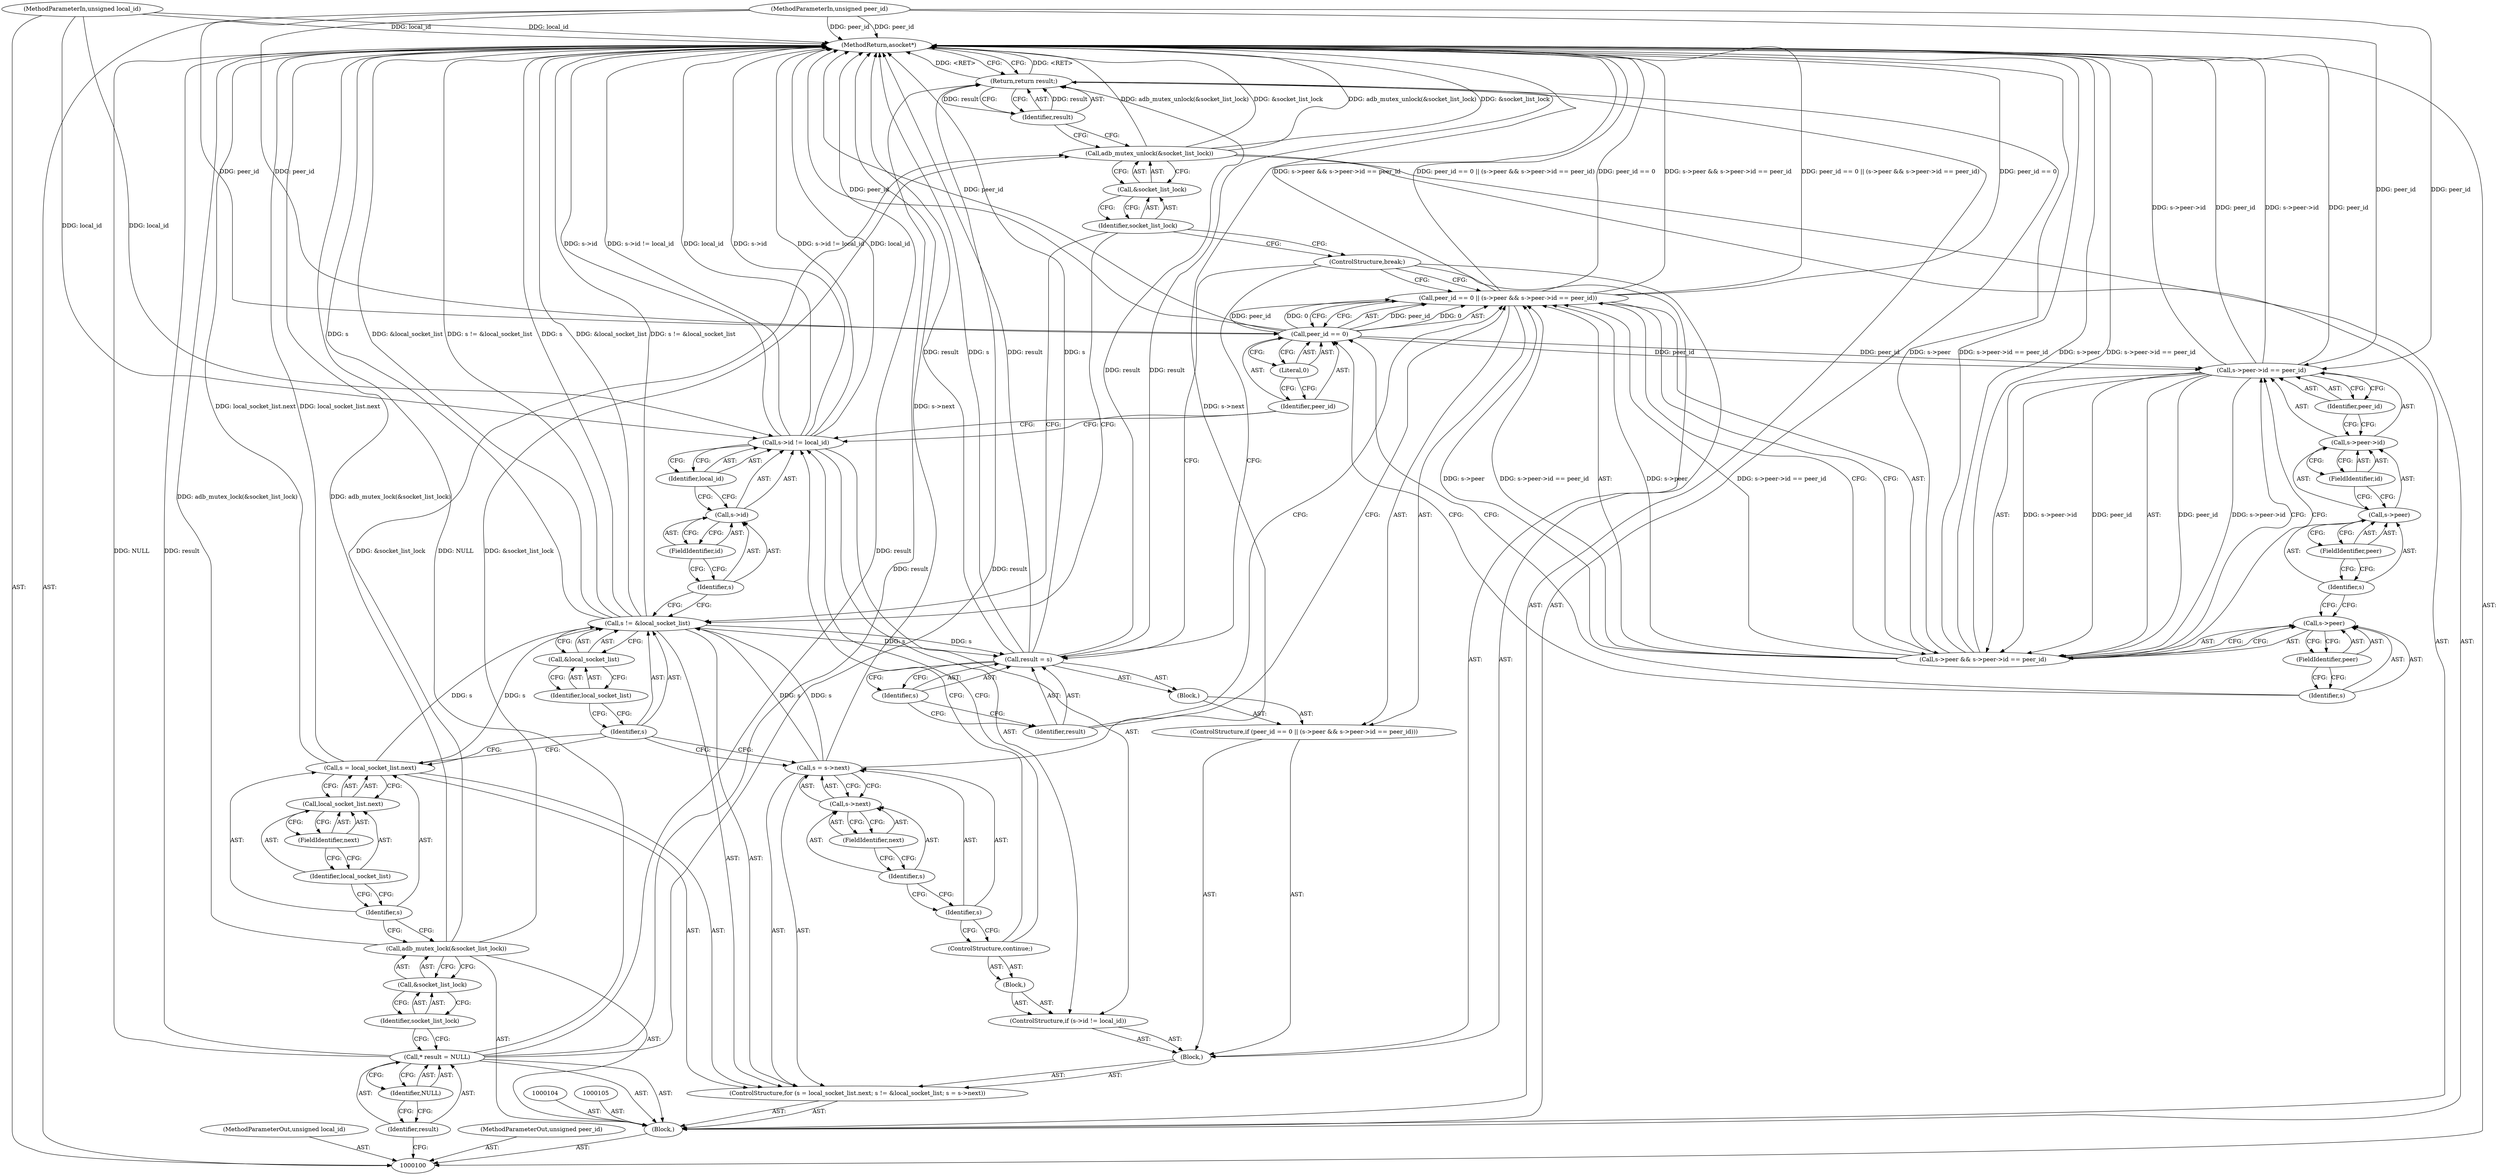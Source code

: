 digraph "1_Android_268068f25673242d1d5130d96202d3288c91b700_0" {
"1000162" [label="(MethodReturn,asocket*)"];
"1000101" [label="(MethodParameterIn,unsigned local_id)"];
"1000217" [label="(MethodParameterOut,unsigned local_id)"];
"1000102" [label="(MethodParameterIn,unsigned peer_id)"];
"1000218" [label="(MethodParameterOut,unsigned peer_id)"];
"1000103" [label="(Block,)"];
"1000136" [label="(ControlStructure,if (peer_id == 0 || (s->peer && s->peer->id == peer_id)))"];
"1000140" [label="(Literal,0)"];
"1000141" [label="(Call,s->peer && s->peer->id == peer_id)"];
"1000142" [label="(Call,s->peer)"];
"1000143" [label="(Identifier,s)"];
"1000144" [label="(FieldIdentifier,peer)"];
"1000145" [label="(Call,s->peer->id == peer_id)"];
"1000146" [label="(Call,s->peer->id)"];
"1000147" [label="(Call,s->peer)"];
"1000148" [label="(Identifier,s)"];
"1000149" [label="(FieldIdentifier,peer)"];
"1000150" [label="(FieldIdentifier,id)"];
"1000151" [label="(Identifier,peer_id)"];
"1000137" [label="(Call,peer_id == 0 || (s->peer && s->peer->id == peer_id))"];
"1000138" [label="(Call,peer_id == 0)"];
"1000139" [label="(Identifier,peer_id)"];
"1000152" [label="(Block,)"];
"1000153" [label="(Call,result = s)"];
"1000154" [label="(Identifier,result)"];
"1000155" [label="(Identifier,s)"];
"1000156" [label="(ControlStructure,break;)"];
"1000158" [label="(Call,&socket_list_lock)"];
"1000159" [label="(Identifier,socket_list_lock)"];
"1000157" [label="(Call,adb_mutex_unlock(&socket_list_lock))"];
"1000161" [label="(Identifier,result)"];
"1000160" [label="(Return,return result;)"];
"1000106" [label="(Call,* result = NULL)"];
"1000107" [label="(Identifier,result)"];
"1000108" [label="(Identifier,NULL)"];
"1000110" [label="(Call,&socket_list_lock)"];
"1000111" [label="(Identifier,socket_list_lock)"];
"1000109" [label="(Call,adb_mutex_lock(&socket_list_lock))"];
"1000113" [label="(Call,s = local_socket_list.next)"];
"1000114" [label="(Identifier,s)"];
"1000115" [label="(Call,local_socket_list.next)"];
"1000116" [label="(Identifier,local_socket_list)"];
"1000117" [label="(FieldIdentifier,next)"];
"1000118" [label="(Call,s != &local_socket_list)"];
"1000119" [label="(Identifier,s)"];
"1000120" [label="(Call,&local_socket_list)"];
"1000121" [label="(Identifier,local_socket_list)"];
"1000112" [label="(ControlStructure,for (s = local_socket_list.next; s != &local_socket_list; s = s->next))"];
"1000122" [label="(Call,s = s->next)"];
"1000123" [label="(Identifier,s)"];
"1000124" [label="(Call,s->next)"];
"1000125" [label="(Identifier,s)"];
"1000126" [label="(FieldIdentifier,next)"];
"1000127" [label="(Block,)"];
"1000129" [label="(Call,s->id != local_id)"];
"1000130" [label="(Call,s->id)"];
"1000131" [label="(Identifier,s)"];
"1000132" [label="(FieldIdentifier,id)"];
"1000133" [label="(Identifier,local_id)"];
"1000134" [label="(Block,)"];
"1000128" [label="(ControlStructure,if (s->id != local_id))"];
"1000135" [label="(ControlStructure,continue;)"];
"1000162" -> "1000100"  [label="AST: "];
"1000162" -> "1000160"  [label="CFG: "];
"1000129" -> "1000162"  [label="DDG: s->id"];
"1000129" -> "1000162"  [label="DDG: s->id != local_id"];
"1000129" -> "1000162"  [label="DDG: local_id"];
"1000141" -> "1000162"  [label="DDG: s->peer"];
"1000141" -> "1000162"  [label="DDG: s->peer->id == peer_id"];
"1000106" -> "1000162"  [label="DDG: NULL"];
"1000106" -> "1000162"  [label="DDG: result"];
"1000157" -> "1000162"  [label="DDG: adb_mutex_unlock(&socket_list_lock)"];
"1000157" -> "1000162"  [label="DDG: &socket_list_lock"];
"1000113" -> "1000162"  [label="DDG: local_socket_list.next"];
"1000118" -> "1000162"  [label="DDG: s != &local_socket_list"];
"1000118" -> "1000162"  [label="DDG: s"];
"1000118" -> "1000162"  [label="DDG: &local_socket_list"];
"1000153" -> "1000162"  [label="DDG: result"];
"1000153" -> "1000162"  [label="DDG: s"];
"1000137" -> "1000162"  [label="DDG: peer_id == 0"];
"1000137" -> "1000162"  [label="DDG: s->peer && s->peer->id == peer_id"];
"1000137" -> "1000162"  [label="DDG: peer_id == 0 || (s->peer && s->peer->id == peer_id)"];
"1000145" -> "1000162"  [label="DDG: s->peer->id"];
"1000145" -> "1000162"  [label="DDG: peer_id"];
"1000122" -> "1000162"  [label="DDG: s->next"];
"1000138" -> "1000162"  [label="DDG: peer_id"];
"1000102" -> "1000162"  [label="DDG: peer_id"];
"1000101" -> "1000162"  [label="DDG: local_id"];
"1000109" -> "1000162"  [label="DDG: adb_mutex_lock(&socket_list_lock)"];
"1000160" -> "1000162"  [label="DDG: <RET>"];
"1000101" -> "1000100"  [label="AST: "];
"1000101" -> "1000162"  [label="DDG: local_id"];
"1000101" -> "1000129"  [label="DDG: local_id"];
"1000217" -> "1000100"  [label="AST: "];
"1000102" -> "1000100"  [label="AST: "];
"1000102" -> "1000162"  [label="DDG: peer_id"];
"1000102" -> "1000138"  [label="DDG: peer_id"];
"1000102" -> "1000145"  [label="DDG: peer_id"];
"1000218" -> "1000100"  [label="AST: "];
"1000103" -> "1000100"  [label="AST: "];
"1000104" -> "1000103"  [label="AST: "];
"1000105" -> "1000103"  [label="AST: "];
"1000106" -> "1000103"  [label="AST: "];
"1000109" -> "1000103"  [label="AST: "];
"1000112" -> "1000103"  [label="AST: "];
"1000157" -> "1000103"  [label="AST: "];
"1000160" -> "1000103"  [label="AST: "];
"1000136" -> "1000127"  [label="AST: "];
"1000137" -> "1000136"  [label="AST: "];
"1000152" -> "1000136"  [label="AST: "];
"1000140" -> "1000138"  [label="AST: "];
"1000140" -> "1000139"  [label="CFG: "];
"1000138" -> "1000140"  [label="CFG: "];
"1000141" -> "1000137"  [label="AST: "];
"1000141" -> "1000142"  [label="CFG: "];
"1000141" -> "1000145"  [label="CFG: "];
"1000142" -> "1000141"  [label="AST: "];
"1000145" -> "1000141"  [label="AST: "];
"1000137" -> "1000141"  [label="CFG: "];
"1000141" -> "1000162"  [label="DDG: s->peer"];
"1000141" -> "1000162"  [label="DDG: s->peer->id == peer_id"];
"1000141" -> "1000137"  [label="DDG: s->peer"];
"1000141" -> "1000137"  [label="DDG: s->peer->id == peer_id"];
"1000145" -> "1000141"  [label="DDG: s->peer->id"];
"1000145" -> "1000141"  [label="DDG: peer_id"];
"1000142" -> "1000141"  [label="AST: "];
"1000142" -> "1000144"  [label="CFG: "];
"1000143" -> "1000142"  [label="AST: "];
"1000144" -> "1000142"  [label="AST: "];
"1000148" -> "1000142"  [label="CFG: "];
"1000141" -> "1000142"  [label="CFG: "];
"1000143" -> "1000142"  [label="AST: "];
"1000143" -> "1000138"  [label="CFG: "];
"1000144" -> "1000143"  [label="CFG: "];
"1000144" -> "1000142"  [label="AST: "];
"1000144" -> "1000143"  [label="CFG: "];
"1000142" -> "1000144"  [label="CFG: "];
"1000145" -> "1000141"  [label="AST: "];
"1000145" -> "1000151"  [label="CFG: "];
"1000146" -> "1000145"  [label="AST: "];
"1000151" -> "1000145"  [label="AST: "];
"1000141" -> "1000145"  [label="CFG: "];
"1000145" -> "1000162"  [label="DDG: s->peer->id"];
"1000145" -> "1000162"  [label="DDG: peer_id"];
"1000145" -> "1000141"  [label="DDG: s->peer->id"];
"1000145" -> "1000141"  [label="DDG: peer_id"];
"1000138" -> "1000145"  [label="DDG: peer_id"];
"1000102" -> "1000145"  [label="DDG: peer_id"];
"1000146" -> "1000145"  [label="AST: "];
"1000146" -> "1000150"  [label="CFG: "];
"1000147" -> "1000146"  [label="AST: "];
"1000150" -> "1000146"  [label="AST: "];
"1000151" -> "1000146"  [label="CFG: "];
"1000147" -> "1000146"  [label="AST: "];
"1000147" -> "1000149"  [label="CFG: "];
"1000148" -> "1000147"  [label="AST: "];
"1000149" -> "1000147"  [label="AST: "];
"1000150" -> "1000147"  [label="CFG: "];
"1000148" -> "1000147"  [label="AST: "];
"1000148" -> "1000142"  [label="CFG: "];
"1000149" -> "1000148"  [label="CFG: "];
"1000149" -> "1000147"  [label="AST: "];
"1000149" -> "1000148"  [label="CFG: "];
"1000147" -> "1000149"  [label="CFG: "];
"1000150" -> "1000146"  [label="AST: "];
"1000150" -> "1000147"  [label="CFG: "];
"1000146" -> "1000150"  [label="CFG: "];
"1000151" -> "1000145"  [label="AST: "];
"1000151" -> "1000146"  [label="CFG: "];
"1000145" -> "1000151"  [label="CFG: "];
"1000137" -> "1000136"  [label="AST: "];
"1000137" -> "1000138"  [label="CFG: "];
"1000137" -> "1000141"  [label="CFG: "];
"1000138" -> "1000137"  [label="AST: "];
"1000141" -> "1000137"  [label="AST: "];
"1000154" -> "1000137"  [label="CFG: "];
"1000156" -> "1000137"  [label="CFG: "];
"1000137" -> "1000162"  [label="DDG: peer_id == 0"];
"1000137" -> "1000162"  [label="DDG: s->peer && s->peer->id == peer_id"];
"1000137" -> "1000162"  [label="DDG: peer_id == 0 || (s->peer && s->peer->id == peer_id)"];
"1000138" -> "1000137"  [label="DDG: peer_id"];
"1000138" -> "1000137"  [label="DDG: 0"];
"1000141" -> "1000137"  [label="DDG: s->peer"];
"1000141" -> "1000137"  [label="DDG: s->peer->id == peer_id"];
"1000138" -> "1000137"  [label="AST: "];
"1000138" -> "1000140"  [label="CFG: "];
"1000139" -> "1000138"  [label="AST: "];
"1000140" -> "1000138"  [label="AST: "];
"1000143" -> "1000138"  [label="CFG: "];
"1000137" -> "1000138"  [label="CFG: "];
"1000138" -> "1000162"  [label="DDG: peer_id"];
"1000138" -> "1000137"  [label="DDG: peer_id"];
"1000138" -> "1000137"  [label="DDG: 0"];
"1000102" -> "1000138"  [label="DDG: peer_id"];
"1000138" -> "1000145"  [label="DDG: peer_id"];
"1000139" -> "1000138"  [label="AST: "];
"1000139" -> "1000129"  [label="CFG: "];
"1000140" -> "1000139"  [label="CFG: "];
"1000152" -> "1000136"  [label="AST: "];
"1000153" -> "1000152"  [label="AST: "];
"1000153" -> "1000152"  [label="AST: "];
"1000153" -> "1000155"  [label="CFG: "];
"1000154" -> "1000153"  [label="AST: "];
"1000155" -> "1000153"  [label="AST: "];
"1000156" -> "1000153"  [label="CFG: "];
"1000153" -> "1000162"  [label="DDG: result"];
"1000153" -> "1000162"  [label="DDG: s"];
"1000118" -> "1000153"  [label="DDG: s"];
"1000153" -> "1000160"  [label="DDG: result"];
"1000154" -> "1000153"  [label="AST: "];
"1000154" -> "1000137"  [label="CFG: "];
"1000155" -> "1000154"  [label="CFG: "];
"1000155" -> "1000153"  [label="AST: "];
"1000155" -> "1000154"  [label="CFG: "];
"1000153" -> "1000155"  [label="CFG: "];
"1000156" -> "1000127"  [label="AST: "];
"1000156" -> "1000153"  [label="CFG: "];
"1000156" -> "1000137"  [label="CFG: "];
"1000159" -> "1000156"  [label="CFG: "];
"1000158" -> "1000157"  [label="AST: "];
"1000158" -> "1000159"  [label="CFG: "];
"1000159" -> "1000158"  [label="AST: "];
"1000157" -> "1000158"  [label="CFG: "];
"1000159" -> "1000158"  [label="AST: "];
"1000159" -> "1000118"  [label="CFG: "];
"1000159" -> "1000156"  [label="CFG: "];
"1000158" -> "1000159"  [label="CFG: "];
"1000157" -> "1000103"  [label="AST: "];
"1000157" -> "1000158"  [label="CFG: "];
"1000158" -> "1000157"  [label="AST: "];
"1000161" -> "1000157"  [label="CFG: "];
"1000157" -> "1000162"  [label="DDG: adb_mutex_unlock(&socket_list_lock)"];
"1000157" -> "1000162"  [label="DDG: &socket_list_lock"];
"1000109" -> "1000157"  [label="DDG: &socket_list_lock"];
"1000161" -> "1000160"  [label="AST: "];
"1000161" -> "1000157"  [label="CFG: "];
"1000160" -> "1000161"  [label="CFG: "];
"1000161" -> "1000160"  [label="DDG: result"];
"1000160" -> "1000103"  [label="AST: "];
"1000160" -> "1000161"  [label="CFG: "];
"1000161" -> "1000160"  [label="AST: "];
"1000162" -> "1000160"  [label="CFG: "];
"1000160" -> "1000162"  [label="DDG: <RET>"];
"1000161" -> "1000160"  [label="DDG: result"];
"1000106" -> "1000160"  [label="DDG: result"];
"1000153" -> "1000160"  [label="DDG: result"];
"1000106" -> "1000103"  [label="AST: "];
"1000106" -> "1000108"  [label="CFG: "];
"1000107" -> "1000106"  [label="AST: "];
"1000108" -> "1000106"  [label="AST: "];
"1000111" -> "1000106"  [label="CFG: "];
"1000106" -> "1000162"  [label="DDG: NULL"];
"1000106" -> "1000162"  [label="DDG: result"];
"1000106" -> "1000160"  [label="DDG: result"];
"1000107" -> "1000106"  [label="AST: "];
"1000107" -> "1000100"  [label="CFG: "];
"1000108" -> "1000107"  [label="CFG: "];
"1000108" -> "1000106"  [label="AST: "];
"1000108" -> "1000107"  [label="CFG: "];
"1000106" -> "1000108"  [label="CFG: "];
"1000110" -> "1000109"  [label="AST: "];
"1000110" -> "1000111"  [label="CFG: "];
"1000111" -> "1000110"  [label="AST: "];
"1000109" -> "1000110"  [label="CFG: "];
"1000111" -> "1000110"  [label="AST: "];
"1000111" -> "1000106"  [label="CFG: "];
"1000110" -> "1000111"  [label="CFG: "];
"1000109" -> "1000103"  [label="AST: "];
"1000109" -> "1000110"  [label="CFG: "];
"1000110" -> "1000109"  [label="AST: "];
"1000114" -> "1000109"  [label="CFG: "];
"1000109" -> "1000162"  [label="DDG: adb_mutex_lock(&socket_list_lock)"];
"1000109" -> "1000157"  [label="DDG: &socket_list_lock"];
"1000113" -> "1000112"  [label="AST: "];
"1000113" -> "1000115"  [label="CFG: "];
"1000114" -> "1000113"  [label="AST: "];
"1000115" -> "1000113"  [label="AST: "];
"1000119" -> "1000113"  [label="CFG: "];
"1000113" -> "1000162"  [label="DDG: local_socket_list.next"];
"1000113" -> "1000118"  [label="DDG: s"];
"1000114" -> "1000113"  [label="AST: "];
"1000114" -> "1000109"  [label="CFG: "];
"1000116" -> "1000114"  [label="CFG: "];
"1000115" -> "1000113"  [label="AST: "];
"1000115" -> "1000117"  [label="CFG: "];
"1000116" -> "1000115"  [label="AST: "];
"1000117" -> "1000115"  [label="AST: "];
"1000113" -> "1000115"  [label="CFG: "];
"1000116" -> "1000115"  [label="AST: "];
"1000116" -> "1000114"  [label="CFG: "];
"1000117" -> "1000116"  [label="CFG: "];
"1000117" -> "1000115"  [label="AST: "];
"1000117" -> "1000116"  [label="CFG: "];
"1000115" -> "1000117"  [label="CFG: "];
"1000118" -> "1000112"  [label="AST: "];
"1000118" -> "1000120"  [label="CFG: "];
"1000119" -> "1000118"  [label="AST: "];
"1000120" -> "1000118"  [label="AST: "];
"1000131" -> "1000118"  [label="CFG: "];
"1000159" -> "1000118"  [label="CFG: "];
"1000118" -> "1000162"  [label="DDG: s != &local_socket_list"];
"1000118" -> "1000162"  [label="DDG: s"];
"1000118" -> "1000162"  [label="DDG: &local_socket_list"];
"1000113" -> "1000118"  [label="DDG: s"];
"1000122" -> "1000118"  [label="DDG: s"];
"1000118" -> "1000153"  [label="DDG: s"];
"1000119" -> "1000118"  [label="AST: "];
"1000119" -> "1000113"  [label="CFG: "];
"1000119" -> "1000122"  [label="CFG: "];
"1000121" -> "1000119"  [label="CFG: "];
"1000120" -> "1000118"  [label="AST: "];
"1000120" -> "1000121"  [label="CFG: "];
"1000121" -> "1000120"  [label="AST: "];
"1000118" -> "1000120"  [label="CFG: "];
"1000121" -> "1000120"  [label="AST: "];
"1000121" -> "1000119"  [label="CFG: "];
"1000120" -> "1000121"  [label="CFG: "];
"1000112" -> "1000103"  [label="AST: "];
"1000113" -> "1000112"  [label="AST: "];
"1000118" -> "1000112"  [label="AST: "];
"1000122" -> "1000112"  [label="AST: "];
"1000127" -> "1000112"  [label="AST: "];
"1000122" -> "1000112"  [label="AST: "];
"1000122" -> "1000124"  [label="CFG: "];
"1000123" -> "1000122"  [label="AST: "];
"1000124" -> "1000122"  [label="AST: "];
"1000119" -> "1000122"  [label="CFG: "];
"1000122" -> "1000162"  [label="DDG: s->next"];
"1000122" -> "1000118"  [label="DDG: s"];
"1000123" -> "1000122"  [label="AST: "];
"1000123" -> "1000135"  [label="CFG: "];
"1000125" -> "1000123"  [label="CFG: "];
"1000124" -> "1000122"  [label="AST: "];
"1000124" -> "1000126"  [label="CFG: "];
"1000125" -> "1000124"  [label="AST: "];
"1000126" -> "1000124"  [label="AST: "];
"1000122" -> "1000124"  [label="CFG: "];
"1000125" -> "1000124"  [label="AST: "];
"1000125" -> "1000123"  [label="CFG: "];
"1000126" -> "1000125"  [label="CFG: "];
"1000126" -> "1000124"  [label="AST: "];
"1000126" -> "1000125"  [label="CFG: "];
"1000124" -> "1000126"  [label="CFG: "];
"1000127" -> "1000112"  [label="AST: "];
"1000128" -> "1000127"  [label="AST: "];
"1000136" -> "1000127"  [label="AST: "];
"1000156" -> "1000127"  [label="AST: "];
"1000129" -> "1000128"  [label="AST: "];
"1000129" -> "1000133"  [label="CFG: "];
"1000130" -> "1000129"  [label="AST: "];
"1000133" -> "1000129"  [label="AST: "];
"1000135" -> "1000129"  [label="CFG: "];
"1000139" -> "1000129"  [label="CFG: "];
"1000129" -> "1000162"  [label="DDG: s->id"];
"1000129" -> "1000162"  [label="DDG: s->id != local_id"];
"1000129" -> "1000162"  [label="DDG: local_id"];
"1000101" -> "1000129"  [label="DDG: local_id"];
"1000130" -> "1000129"  [label="AST: "];
"1000130" -> "1000132"  [label="CFG: "];
"1000131" -> "1000130"  [label="AST: "];
"1000132" -> "1000130"  [label="AST: "];
"1000133" -> "1000130"  [label="CFG: "];
"1000131" -> "1000130"  [label="AST: "];
"1000131" -> "1000118"  [label="CFG: "];
"1000132" -> "1000131"  [label="CFG: "];
"1000132" -> "1000130"  [label="AST: "];
"1000132" -> "1000131"  [label="CFG: "];
"1000130" -> "1000132"  [label="CFG: "];
"1000133" -> "1000129"  [label="AST: "];
"1000133" -> "1000130"  [label="CFG: "];
"1000129" -> "1000133"  [label="CFG: "];
"1000134" -> "1000128"  [label="AST: "];
"1000135" -> "1000134"  [label="AST: "];
"1000128" -> "1000127"  [label="AST: "];
"1000129" -> "1000128"  [label="AST: "];
"1000134" -> "1000128"  [label="AST: "];
"1000135" -> "1000134"  [label="AST: "];
"1000135" -> "1000129"  [label="CFG: "];
"1000123" -> "1000135"  [label="CFG: "];
}
